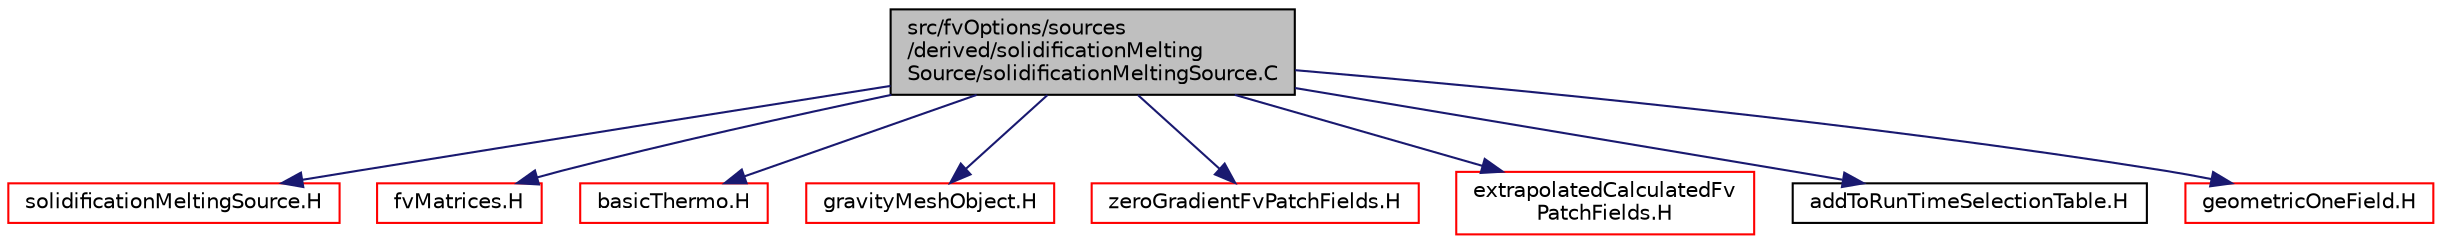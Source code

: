 digraph "src/fvOptions/sources/derived/solidificationMeltingSource/solidificationMeltingSource.C"
{
  bgcolor="transparent";
  edge [fontname="Helvetica",fontsize="10",labelfontname="Helvetica",labelfontsize="10"];
  node [fontname="Helvetica",fontsize="10",shape=record];
  Node1 [label="src/fvOptions/sources\l/derived/solidificationMelting\lSource/solidificationMeltingSource.C",height=0.2,width=0.4,color="black", fillcolor="grey75", style="filled" fontcolor="black"];
  Node1 -> Node2 [color="midnightblue",fontsize="10",style="solid",fontname="Helvetica"];
  Node2 [label="solidificationMeltingSource.H",height=0.2,width=0.4,color="red",URL="$solidificationMeltingSource_8H.html"];
  Node1 -> Node3 [color="midnightblue",fontsize="10",style="solid",fontname="Helvetica"];
  Node3 [label="fvMatrices.H",height=0.2,width=0.4,color="red",URL="$fvMatrices_8H.html",tooltip="A special matrix type and solver, designed for finite volume solutions of scalar equations. "];
  Node1 -> Node4 [color="midnightblue",fontsize="10",style="solid",fontname="Helvetica"];
  Node4 [label="basicThermo.H",height=0.2,width=0.4,color="red",URL="$basicThermo_8H.html"];
  Node1 -> Node5 [color="midnightblue",fontsize="10",style="solid",fontname="Helvetica"];
  Node5 [label="gravityMeshObject.H",height=0.2,width=0.4,color="red",URL="$gravityMeshObject_8H.html"];
  Node1 -> Node6 [color="midnightblue",fontsize="10",style="solid",fontname="Helvetica"];
  Node6 [label="zeroGradientFvPatchFields.H",height=0.2,width=0.4,color="red",URL="$zeroGradientFvPatchFields_8H.html"];
  Node1 -> Node7 [color="midnightblue",fontsize="10",style="solid",fontname="Helvetica"];
  Node7 [label="extrapolatedCalculatedFv\lPatchFields.H",height=0.2,width=0.4,color="red",URL="$extrapolatedCalculatedFvPatchFields_8H.html"];
  Node1 -> Node8 [color="midnightblue",fontsize="10",style="solid",fontname="Helvetica"];
  Node8 [label="addToRunTimeSelectionTable.H",height=0.2,width=0.4,color="black",URL="$addToRunTimeSelectionTable_8H.html",tooltip="Macros for easy insertion into run-time selection tables. "];
  Node1 -> Node9 [color="midnightblue",fontsize="10",style="solid",fontname="Helvetica"];
  Node9 [label="geometricOneField.H",height=0.2,width=0.4,color="red",URL="$geometricOneField_8H.html"];
}
